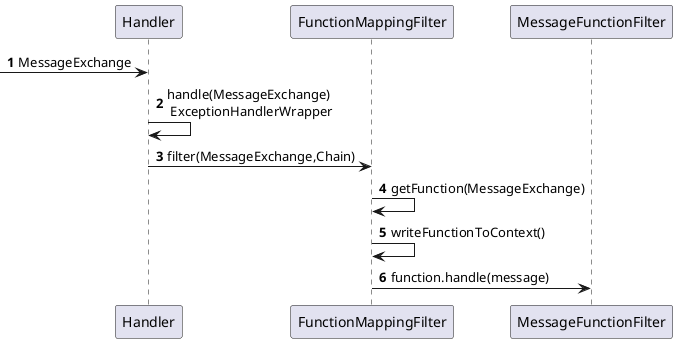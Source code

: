 @startuml

autonumber

?-> Handler: MessageExchange
Handler -> Handler: handle(MessageExchange) \n ExceptionHandlerWrapper
Handler -> FunctionMappingFilter : filter(MessageExchange,Chain)
FunctionMappingFilter -> FunctionMappingFilter: getFunction(MessageExchange)
FunctionMappingFilter -> FunctionMappingFilter: writeFunctionToContext()
FunctionMappingFilter -> MessageFunctionFilter: function.handle(message)

@enduml
